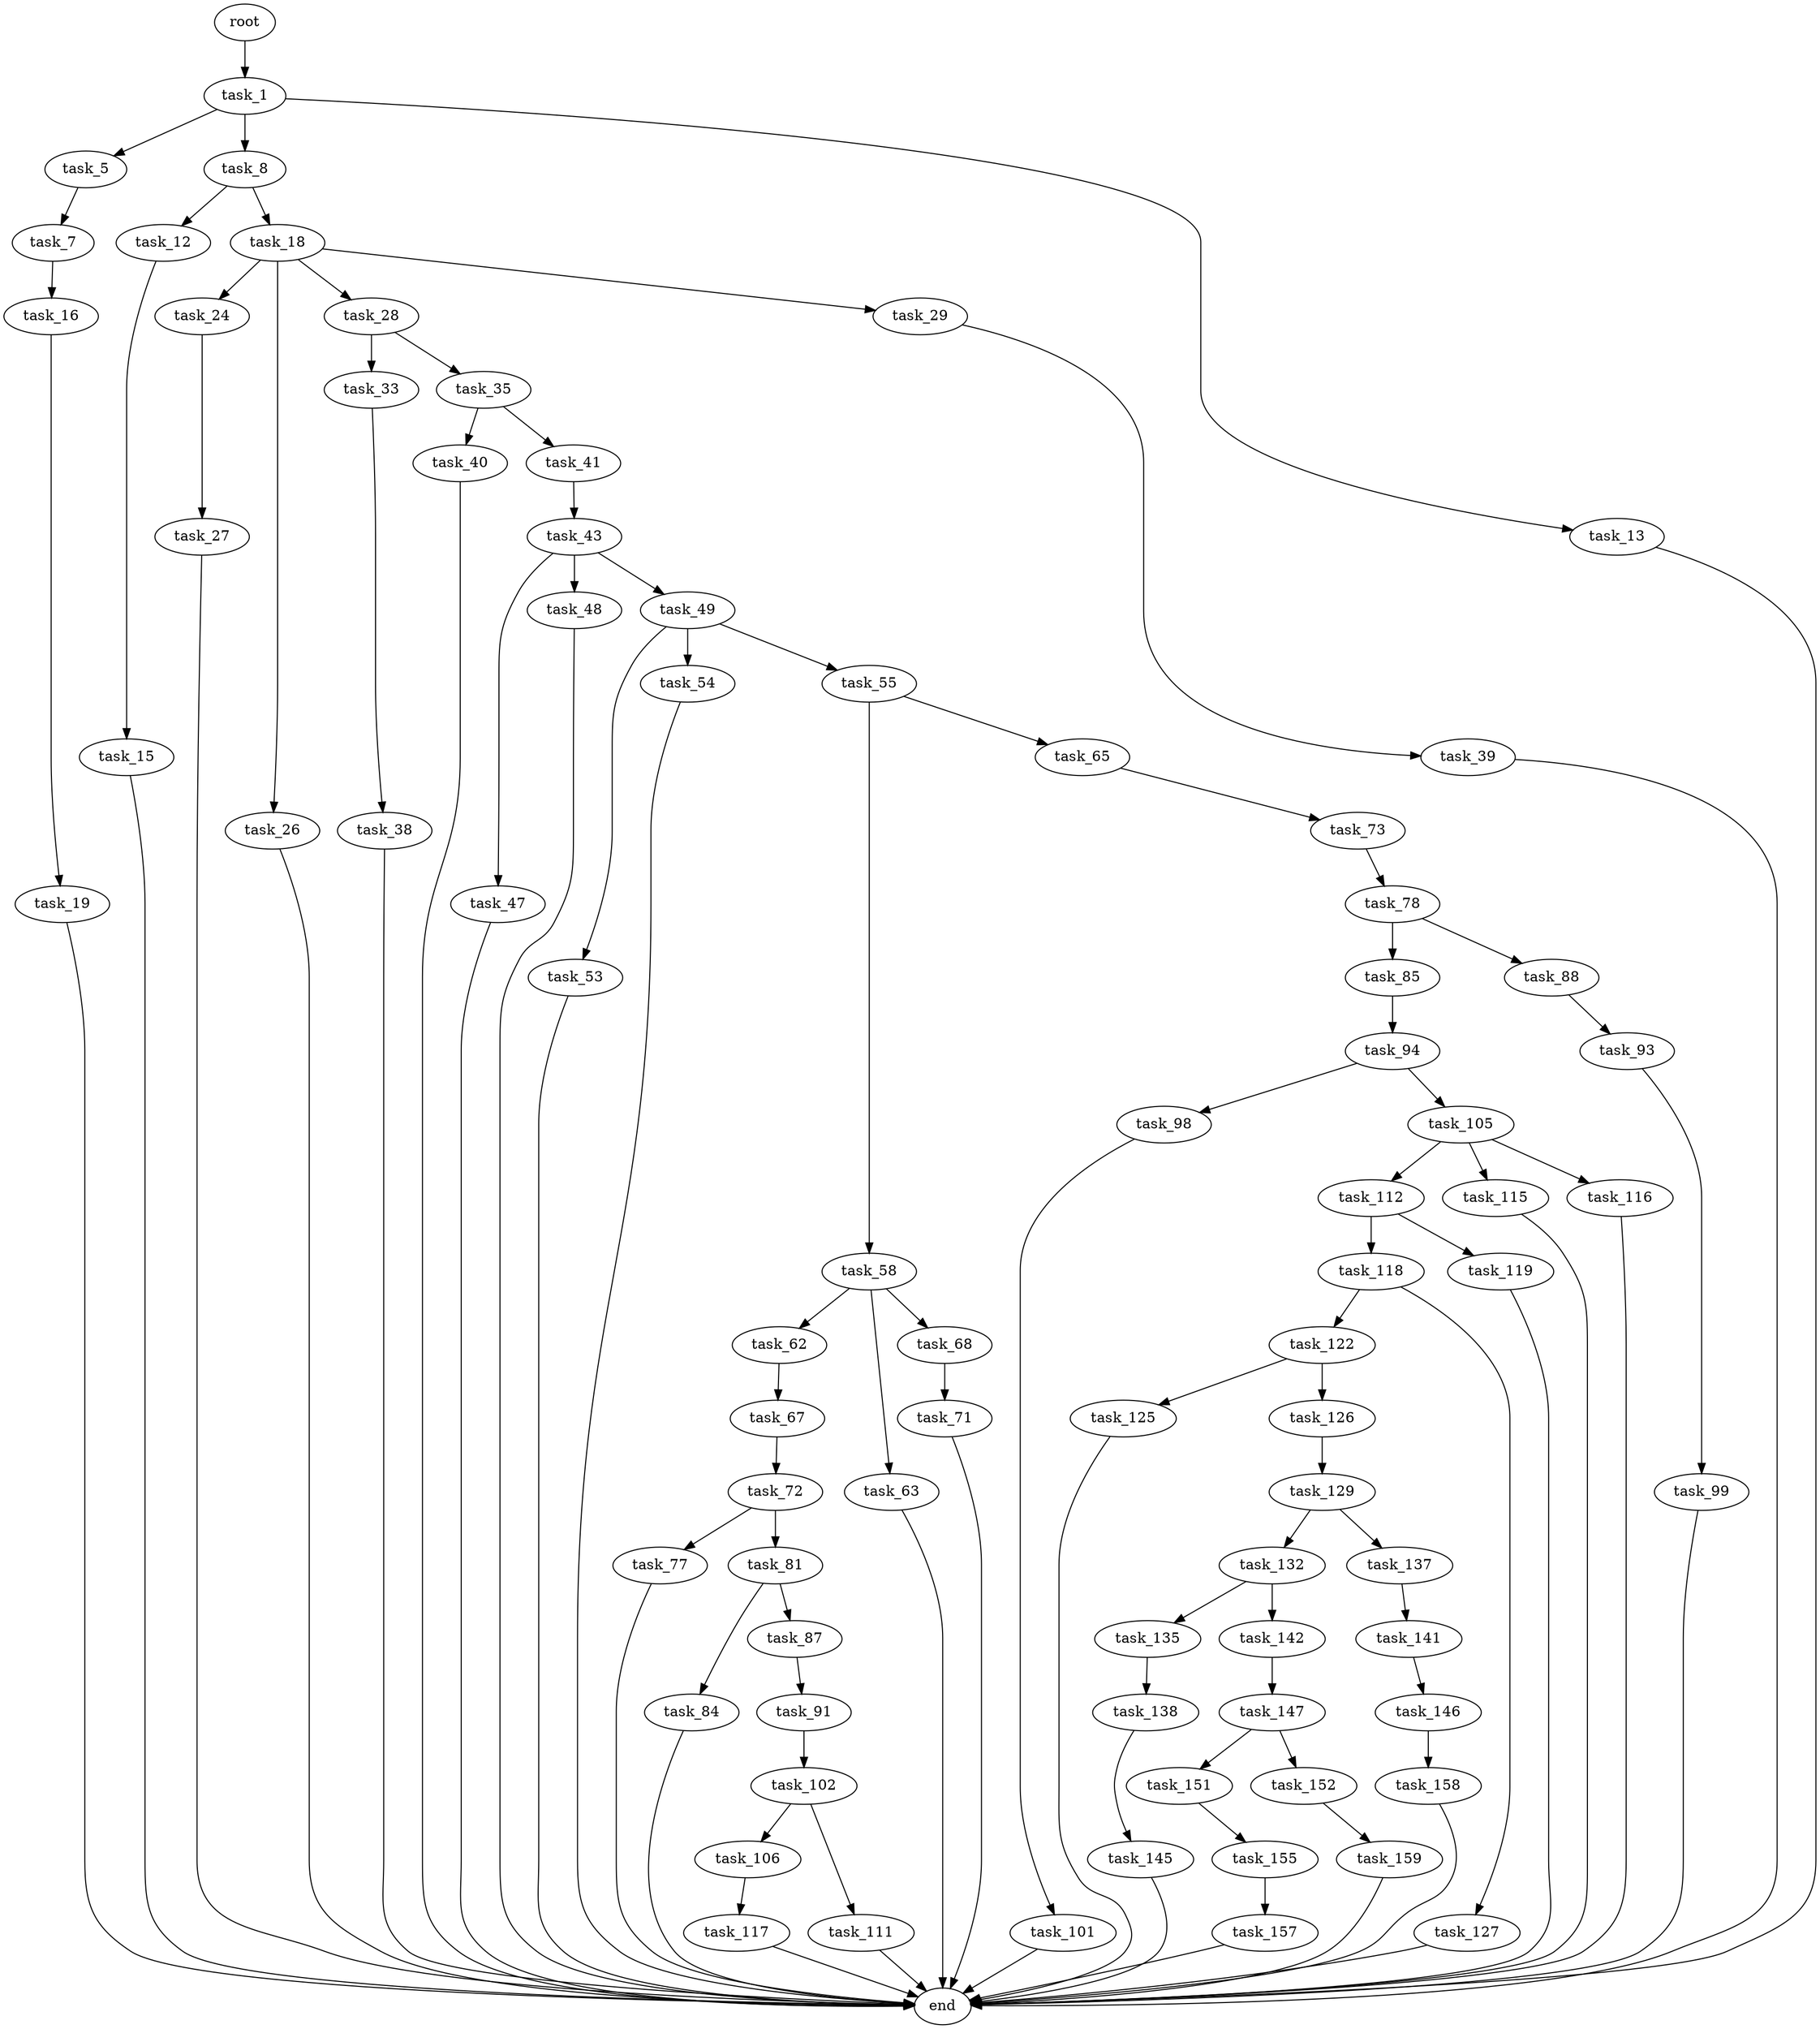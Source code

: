 digraph G {
  root [size="0.000000"];
  task_1 [size="85027391822.000000"];
  task_5 [size="641332021.000000"];
  task_7 [size="28991029248.000000"];
  task_8 [size="782757789696.000000"];
  task_12 [size="211503258081.000000"];
  task_13 [size="7636306807.000000"];
  task_15 [size="2979793512.000000"];
  task_16 [size="288275537712.000000"];
  task_18 [size="134217728000.000000"];
  task_19 [size="12749985737.000000"];
  task_24 [size="9343475175.000000"];
  task_26 [size="1105014476618.000000"];
  task_27 [size="782757789696.000000"];
  task_28 [size="762762427428.000000"];
  task_29 [size="92550012260.000000"];
  task_33 [size="1533838007.000000"];
  task_35 [size="15333876388.000000"];
  task_38 [size="176802112341.000000"];
  task_39 [size="833353059932.000000"];
  task_40 [size="11312429607.000000"];
  task_41 [size="60087990676.000000"];
  task_43 [size="8027580283.000000"];
  task_47 [size="68719476736.000000"];
  task_48 [size="782757789696.000000"];
  task_49 [size="173874973583.000000"];
  task_53 [size="368293445632.000000"];
  task_54 [size="368293445632.000000"];
  task_55 [size="549755813888.000000"];
  task_58 [size="5990706044.000000"];
  task_62 [size="1073741824000.000000"];
  task_63 [size="171524321978.000000"];
  task_65 [size="129974429728.000000"];
  task_67 [size="368293445632.000000"];
  task_68 [size="754067458.000000"];
  task_71 [size="6742524154.000000"];
  task_72 [size="530668178203.000000"];
  task_73 [size="782757789696.000000"];
  task_77 [size="4163224457.000000"];
  task_78 [size="2456228521.000000"];
  task_81 [size="8589934592.000000"];
  task_84 [size="121479310920.000000"];
  task_85 [size="3963782010.000000"];
  task_87 [size="8589934592.000000"];
  task_88 [size="8386407124.000000"];
  task_91 [size="134217728000.000000"];
  task_93 [size="782757789696.000000"];
  task_94 [size="5734339628.000000"];
  task_98 [size="4690659445.000000"];
  task_99 [size="4751240841.000000"];
  task_101 [size="465445614400.000000"];
  task_102 [size="1667730748.000000"];
  task_105 [size="1163002885.000000"];
  task_106 [size="3241970407.000000"];
  task_111 [size="8589934592.000000"];
  task_112 [size="231928233984.000000"];
  task_115 [size="6998668747.000000"];
  task_116 [size="1122318161766.000000"];
  task_117 [size="17783383580.000000"];
  task_118 [size="10021789235.000000"];
  task_119 [size="549755813888.000000"];
  task_122 [size="368293445632.000000"];
  task_125 [size="616390487026.000000"];
  task_126 [size="1073741824000.000000"];
  task_127 [size="8589934592.000000"];
  task_129 [size="227922304426.000000"];
  task_132 [size="80611341943.000000"];
  task_135 [size="1302384228642.000000"];
  task_137 [size="368293445632.000000"];
  task_138 [size="21926867310.000000"];
  task_141 [size="658947544.000000"];
  task_142 [size="134217728000.000000"];
  task_145 [size="23981267117.000000"];
  task_146 [size="1814412168.000000"];
  task_147 [size="1073741824000.000000"];
  task_151 [size="134217728000.000000"];
  task_152 [size="192944430947.000000"];
  task_155 [size="806005646304.000000"];
  task_157 [size="219783097022.000000"];
  task_158 [size="134217728000.000000"];
  task_159 [size="28991029248.000000"];
  end [size="0.000000"];

  root -> task_1 [size="1.000000"];
  task_1 -> task_5 [size="75497472.000000"];
  task_1 -> task_8 [size="75497472.000000"];
  task_1 -> task_13 [size="75497472.000000"];
  task_5 -> task_7 [size="33554432.000000"];
  task_7 -> task_16 [size="75497472.000000"];
  task_8 -> task_12 [size="679477248.000000"];
  task_8 -> task_18 [size="679477248.000000"];
  task_12 -> task_15 [size="209715200.000000"];
  task_13 -> end [size="1.000000"];
  task_15 -> end [size="1.000000"];
  task_16 -> task_19 [size="838860800.000000"];
  task_18 -> task_24 [size="209715200.000000"];
  task_18 -> task_26 [size="209715200.000000"];
  task_18 -> task_28 [size="209715200.000000"];
  task_18 -> task_29 [size="209715200.000000"];
  task_19 -> end [size="1.000000"];
  task_24 -> task_27 [size="209715200.000000"];
  task_26 -> end [size="1.000000"];
  task_27 -> end [size="1.000000"];
  task_28 -> task_33 [size="536870912.000000"];
  task_28 -> task_35 [size="536870912.000000"];
  task_29 -> task_39 [size="134217728.000000"];
  task_33 -> task_38 [size="33554432.000000"];
  task_35 -> task_40 [size="301989888.000000"];
  task_35 -> task_41 [size="301989888.000000"];
  task_38 -> end [size="1.000000"];
  task_39 -> end [size="1.000000"];
  task_40 -> end [size="1.000000"];
  task_41 -> task_43 [size="75497472.000000"];
  task_43 -> task_47 [size="134217728.000000"];
  task_43 -> task_48 [size="134217728.000000"];
  task_43 -> task_49 [size="134217728.000000"];
  task_47 -> end [size="1.000000"];
  task_48 -> end [size="1.000000"];
  task_49 -> task_53 [size="411041792.000000"];
  task_49 -> task_54 [size="411041792.000000"];
  task_49 -> task_55 [size="411041792.000000"];
  task_53 -> end [size="1.000000"];
  task_54 -> end [size="1.000000"];
  task_55 -> task_58 [size="536870912.000000"];
  task_55 -> task_65 [size="536870912.000000"];
  task_58 -> task_62 [size="134217728.000000"];
  task_58 -> task_63 [size="134217728.000000"];
  task_58 -> task_68 [size="134217728.000000"];
  task_62 -> task_67 [size="838860800.000000"];
  task_63 -> end [size="1.000000"];
  task_65 -> task_73 [size="134217728.000000"];
  task_67 -> task_72 [size="411041792.000000"];
  task_68 -> task_71 [size="75497472.000000"];
  task_71 -> end [size="1.000000"];
  task_72 -> task_77 [size="536870912.000000"];
  task_72 -> task_81 [size="536870912.000000"];
  task_73 -> task_78 [size="679477248.000000"];
  task_77 -> end [size="1.000000"];
  task_78 -> task_85 [size="301989888.000000"];
  task_78 -> task_88 [size="301989888.000000"];
  task_81 -> task_84 [size="33554432.000000"];
  task_81 -> task_87 [size="33554432.000000"];
  task_84 -> end [size="1.000000"];
  task_85 -> task_94 [size="134217728.000000"];
  task_87 -> task_91 [size="33554432.000000"];
  task_88 -> task_93 [size="134217728.000000"];
  task_91 -> task_102 [size="209715200.000000"];
  task_93 -> task_99 [size="679477248.000000"];
  task_94 -> task_98 [size="134217728.000000"];
  task_94 -> task_105 [size="134217728.000000"];
  task_98 -> task_101 [size="209715200.000000"];
  task_99 -> end [size="1.000000"];
  task_101 -> end [size="1.000000"];
  task_102 -> task_106 [size="75497472.000000"];
  task_102 -> task_111 [size="75497472.000000"];
  task_105 -> task_112 [size="33554432.000000"];
  task_105 -> task_115 [size="33554432.000000"];
  task_105 -> task_116 [size="33554432.000000"];
  task_106 -> task_117 [size="301989888.000000"];
  task_111 -> end [size="1.000000"];
  task_112 -> task_118 [size="301989888.000000"];
  task_112 -> task_119 [size="301989888.000000"];
  task_115 -> end [size="1.000000"];
  task_116 -> end [size="1.000000"];
  task_117 -> end [size="1.000000"];
  task_118 -> task_122 [size="301989888.000000"];
  task_118 -> task_127 [size="301989888.000000"];
  task_119 -> end [size="1.000000"];
  task_122 -> task_125 [size="411041792.000000"];
  task_122 -> task_126 [size="411041792.000000"];
  task_125 -> end [size="1.000000"];
  task_126 -> task_129 [size="838860800.000000"];
  task_127 -> end [size="1.000000"];
  task_129 -> task_132 [size="838860800.000000"];
  task_129 -> task_137 [size="838860800.000000"];
  task_132 -> task_135 [size="134217728.000000"];
  task_132 -> task_142 [size="134217728.000000"];
  task_135 -> task_138 [size="838860800.000000"];
  task_137 -> task_141 [size="411041792.000000"];
  task_138 -> task_145 [size="33554432.000000"];
  task_141 -> task_146 [size="75497472.000000"];
  task_142 -> task_147 [size="209715200.000000"];
  task_145 -> end [size="1.000000"];
  task_146 -> task_158 [size="33554432.000000"];
  task_147 -> task_151 [size="838860800.000000"];
  task_147 -> task_152 [size="838860800.000000"];
  task_151 -> task_155 [size="209715200.000000"];
  task_152 -> task_159 [size="209715200.000000"];
  task_155 -> task_157 [size="679477248.000000"];
  task_157 -> end [size="1.000000"];
  task_158 -> end [size="1.000000"];
  task_159 -> end [size="1.000000"];
}
